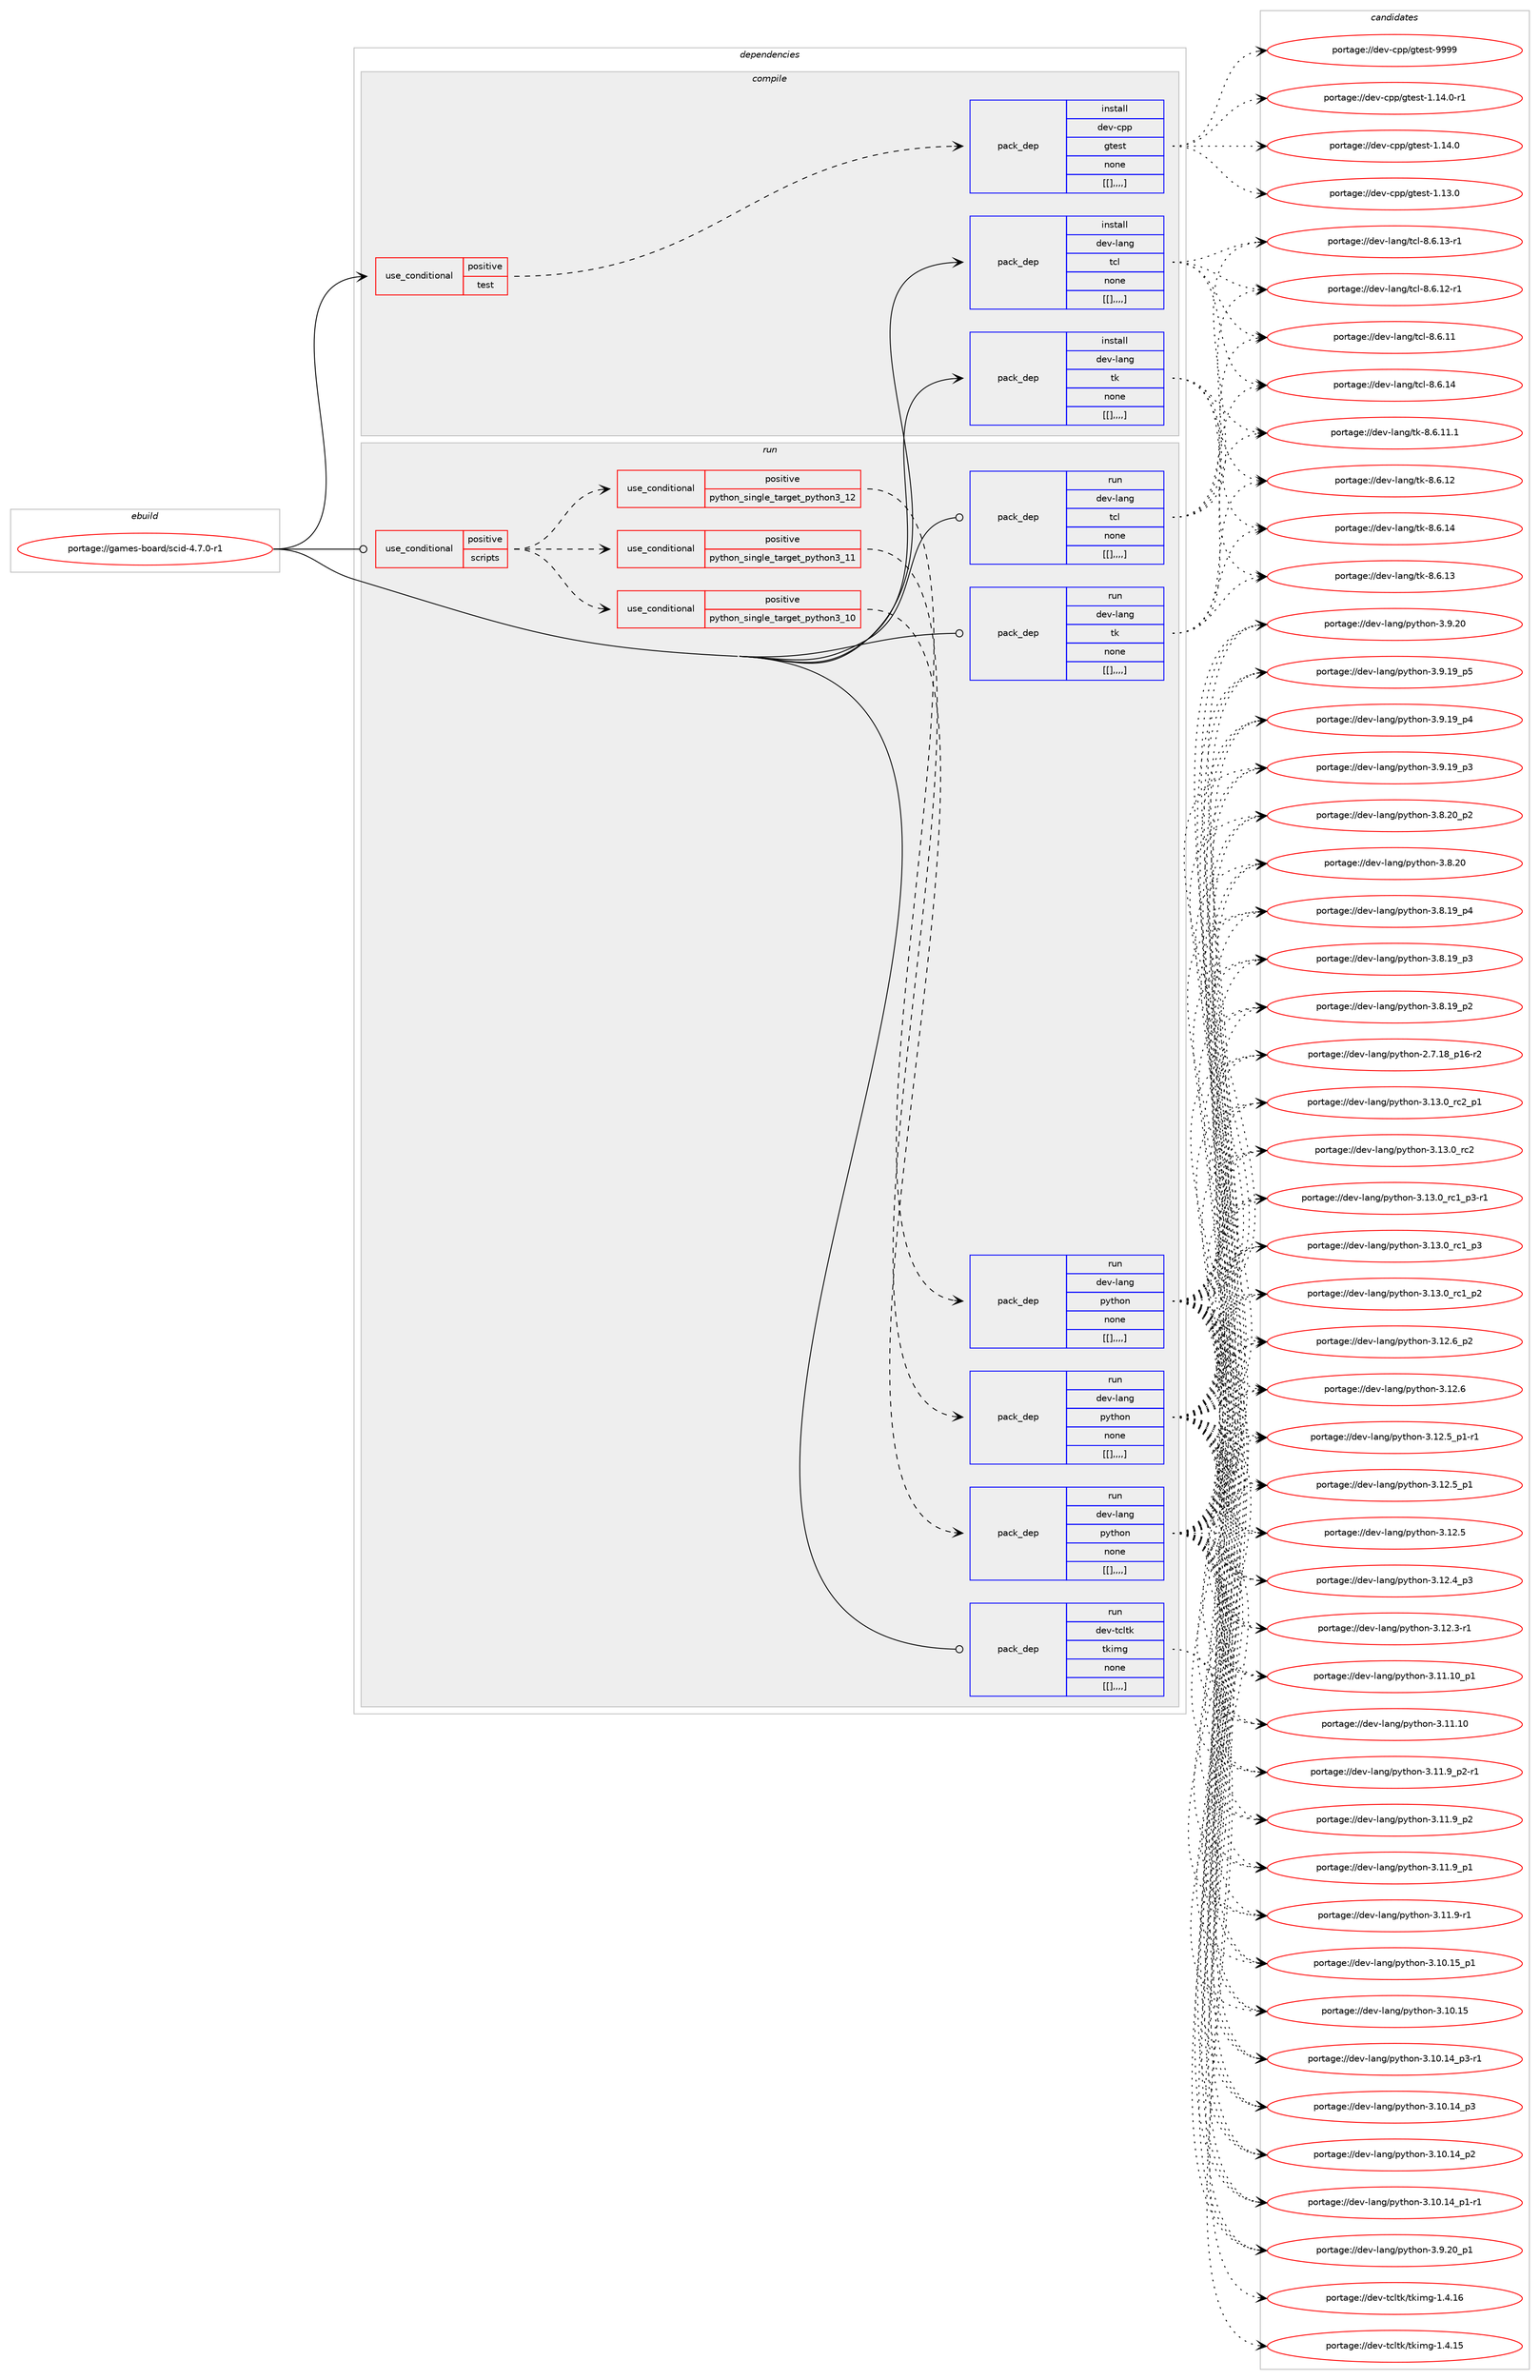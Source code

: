 digraph prolog {

# *************
# Graph options
# *************

newrank=true;
concentrate=true;
compound=true;
graph [rankdir=LR,fontname=Helvetica,fontsize=10,ranksep=1.5];#, ranksep=2.5, nodesep=0.2];
edge  [arrowhead=vee];
node  [fontname=Helvetica,fontsize=10];

# **********
# The ebuild
# **********

subgraph cluster_leftcol {
color=gray;
label=<<i>ebuild</i>>;
id [label="portage://games-board/scid-4.7.0-r1", color=red, width=4, href="../games-board/scid-4.7.0-r1.svg"];
}

# ****************
# The dependencies
# ****************

subgraph cluster_midcol {
color=gray;
label=<<i>dependencies</i>>;
subgraph cluster_compile {
fillcolor="#eeeeee";
style=filled;
label=<<i>compile</i>>;
subgraph cond65567 {
dependency230993 [label=<<TABLE BORDER="0" CELLBORDER="1" CELLSPACING="0" CELLPADDING="4"><TR><TD ROWSPAN="3" CELLPADDING="10">use_conditional</TD></TR><TR><TD>positive</TD></TR><TR><TD>test</TD></TR></TABLE>>, shape=none, color=red];
subgraph pack163951 {
dependency230994 [label=<<TABLE BORDER="0" CELLBORDER="1" CELLSPACING="0" CELLPADDING="4" WIDTH="220"><TR><TD ROWSPAN="6" CELLPADDING="30">pack_dep</TD></TR><TR><TD WIDTH="110">install</TD></TR><TR><TD>dev-cpp</TD></TR><TR><TD>gtest</TD></TR><TR><TD>none</TD></TR><TR><TD>[[],,,,]</TD></TR></TABLE>>, shape=none, color=blue];
}
dependency230993:e -> dependency230994:w [weight=20,style="dashed",arrowhead="vee"];
}
id:e -> dependency230993:w [weight=20,style="solid",arrowhead="vee"];
subgraph pack163952 {
dependency230995 [label=<<TABLE BORDER="0" CELLBORDER="1" CELLSPACING="0" CELLPADDING="4" WIDTH="220"><TR><TD ROWSPAN="6" CELLPADDING="30">pack_dep</TD></TR><TR><TD WIDTH="110">install</TD></TR><TR><TD>dev-lang</TD></TR><TR><TD>tcl</TD></TR><TR><TD>none</TD></TR><TR><TD>[[],,,,]</TD></TR></TABLE>>, shape=none, color=blue];
}
id:e -> dependency230995:w [weight=20,style="solid",arrowhead="vee"];
subgraph pack163953 {
dependency230996 [label=<<TABLE BORDER="0" CELLBORDER="1" CELLSPACING="0" CELLPADDING="4" WIDTH="220"><TR><TD ROWSPAN="6" CELLPADDING="30">pack_dep</TD></TR><TR><TD WIDTH="110">install</TD></TR><TR><TD>dev-lang</TD></TR><TR><TD>tk</TD></TR><TR><TD>none</TD></TR><TR><TD>[[],,,,]</TD></TR></TABLE>>, shape=none, color=blue];
}
id:e -> dependency230996:w [weight=20,style="solid",arrowhead="vee"];
}
subgraph cluster_compileandrun {
fillcolor="#eeeeee";
style=filled;
label=<<i>compile and run</i>>;
}
subgraph cluster_run {
fillcolor="#eeeeee";
style=filled;
label=<<i>run</i>>;
subgraph cond65568 {
dependency230997 [label=<<TABLE BORDER="0" CELLBORDER="1" CELLSPACING="0" CELLPADDING="4"><TR><TD ROWSPAN="3" CELLPADDING="10">use_conditional</TD></TR><TR><TD>positive</TD></TR><TR><TD>scripts</TD></TR></TABLE>>, shape=none, color=red];
subgraph cond65569 {
dependency230998 [label=<<TABLE BORDER="0" CELLBORDER="1" CELLSPACING="0" CELLPADDING="4"><TR><TD ROWSPAN="3" CELLPADDING="10">use_conditional</TD></TR><TR><TD>positive</TD></TR><TR><TD>python_single_target_python3_10</TD></TR></TABLE>>, shape=none, color=red];
subgraph pack163954 {
dependency230999 [label=<<TABLE BORDER="0" CELLBORDER="1" CELLSPACING="0" CELLPADDING="4" WIDTH="220"><TR><TD ROWSPAN="6" CELLPADDING="30">pack_dep</TD></TR><TR><TD WIDTH="110">run</TD></TR><TR><TD>dev-lang</TD></TR><TR><TD>python</TD></TR><TR><TD>none</TD></TR><TR><TD>[[],,,,]</TD></TR></TABLE>>, shape=none, color=blue];
}
dependency230998:e -> dependency230999:w [weight=20,style="dashed",arrowhead="vee"];
}
dependency230997:e -> dependency230998:w [weight=20,style="dashed",arrowhead="vee"];
subgraph cond65570 {
dependency231000 [label=<<TABLE BORDER="0" CELLBORDER="1" CELLSPACING="0" CELLPADDING="4"><TR><TD ROWSPAN="3" CELLPADDING="10">use_conditional</TD></TR><TR><TD>positive</TD></TR><TR><TD>python_single_target_python3_11</TD></TR></TABLE>>, shape=none, color=red];
subgraph pack163955 {
dependency231001 [label=<<TABLE BORDER="0" CELLBORDER="1" CELLSPACING="0" CELLPADDING="4" WIDTH="220"><TR><TD ROWSPAN="6" CELLPADDING="30">pack_dep</TD></TR><TR><TD WIDTH="110">run</TD></TR><TR><TD>dev-lang</TD></TR><TR><TD>python</TD></TR><TR><TD>none</TD></TR><TR><TD>[[],,,,]</TD></TR></TABLE>>, shape=none, color=blue];
}
dependency231000:e -> dependency231001:w [weight=20,style="dashed",arrowhead="vee"];
}
dependency230997:e -> dependency231000:w [weight=20,style="dashed",arrowhead="vee"];
subgraph cond65571 {
dependency231002 [label=<<TABLE BORDER="0" CELLBORDER="1" CELLSPACING="0" CELLPADDING="4"><TR><TD ROWSPAN="3" CELLPADDING="10">use_conditional</TD></TR><TR><TD>positive</TD></TR><TR><TD>python_single_target_python3_12</TD></TR></TABLE>>, shape=none, color=red];
subgraph pack163956 {
dependency231003 [label=<<TABLE BORDER="0" CELLBORDER="1" CELLSPACING="0" CELLPADDING="4" WIDTH="220"><TR><TD ROWSPAN="6" CELLPADDING="30">pack_dep</TD></TR><TR><TD WIDTH="110">run</TD></TR><TR><TD>dev-lang</TD></TR><TR><TD>python</TD></TR><TR><TD>none</TD></TR><TR><TD>[[],,,,]</TD></TR></TABLE>>, shape=none, color=blue];
}
dependency231002:e -> dependency231003:w [weight=20,style="dashed",arrowhead="vee"];
}
dependency230997:e -> dependency231002:w [weight=20,style="dashed",arrowhead="vee"];
}
id:e -> dependency230997:w [weight=20,style="solid",arrowhead="odot"];
subgraph pack163957 {
dependency231004 [label=<<TABLE BORDER="0" CELLBORDER="1" CELLSPACING="0" CELLPADDING="4" WIDTH="220"><TR><TD ROWSPAN="6" CELLPADDING="30">pack_dep</TD></TR><TR><TD WIDTH="110">run</TD></TR><TR><TD>dev-lang</TD></TR><TR><TD>tcl</TD></TR><TR><TD>none</TD></TR><TR><TD>[[],,,,]</TD></TR></TABLE>>, shape=none, color=blue];
}
id:e -> dependency231004:w [weight=20,style="solid",arrowhead="odot"];
subgraph pack163958 {
dependency231005 [label=<<TABLE BORDER="0" CELLBORDER="1" CELLSPACING="0" CELLPADDING="4" WIDTH="220"><TR><TD ROWSPAN="6" CELLPADDING="30">pack_dep</TD></TR><TR><TD WIDTH="110">run</TD></TR><TR><TD>dev-lang</TD></TR><TR><TD>tk</TD></TR><TR><TD>none</TD></TR><TR><TD>[[],,,,]</TD></TR></TABLE>>, shape=none, color=blue];
}
id:e -> dependency231005:w [weight=20,style="solid",arrowhead="odot"];
subgraph pack163959 {
dependency231006 [label=<<TABLE BORDER="0" CELLBORDER="1" CELLSPACING="0" CELLPADDING="4" WIDTH="220"><TR><TD ROWSPAN="6" CELLPADDING="30">pack_dep</TD></TR><TR><TD WIDTH="110">run</TD></TR><TR><TD>dev-tcltk</TD></TR><TR><TD>tkimg</TD></TR><TR><TD>none</TD></TR><TR><TD>[[],,,,]</TD></TR></TABLE>>, shape=none, color=blue];
}
id:e -> dependency231006:w [weight=20,style="solid",arrowhead="odot"];
}
}

# **************
# The candidates
# **************

subgraph cluster_choices {
rank=same;
color=gray;
label=<<i>candidates</i>>;

subgraph choice163951 {
color=black;
nodesep=1;
choice1001011184599112112471031161011151164557575757 [label="portage://dev-cpp/gtest-9999", color=red, width=4,href="../dev-cpp/gtest-9999.svg"];
choice100101118459911211247103116101115116454946495246484511449 [label="portage://dev-cpp/gtest-1.14.0-r1", color=red, width=4,href="../dev-cpp/gtest-1.14.0-r1.svg"];
choice10010111845991121124710311610111511645494649524648 [label="portage://dev-cpp/gtest-1.14.0", color=red, width=4,href="../dev-cpp/gtest-1.14.0.svg"];
choice10010111845991121124710311610111511645494649514648 [label="portage://dev-cpp/gtest-1.13.0", color=red, width=4,href="../dev-cpp/gtest-1.13.0.svg"];
dependency230994:e -> choice1001011184599112112471031161011151164557575757:w [style=dotted,weight="100"];
dependency230994:e -> choice100101118459911211247103116101115116454946495246484511449:w [style=dotted,weight="100"];
dependency230994:e -> choice10010111845991121124710311610111511645494649524648:w [style=dotted,weight="100"];
dependency230994:e -> choice10010111845991121124710311610111511645494649514648:w [style=dotted,weight="100"];
}
subgraph choice163952 {
color=black;
nodesep=1;
choice1001011184510897110103471169910845564654464952 [label="portage://dev-lang/tcl-8.6.14", color=red, width=4,href="../dev-lang/tcl-8.6.14.svg"];
choice10010111845108971101034711699108455646544649514511449 [label="portage://dev-lang/tcl-8.6.13-r1", color=red, width=4,href="../dev-lang/tcl-8.6.13-r1.svg"];
choice10010111845108971101034711699108455646544649504511449 [label="portage://dev-lang/tcl-8.6.12-r1", color=red, width=4,href="../dev-lang/tcl-8.6.12-r1.svg"];
choice1001011184510897110103471169910845564654464949 [label="portage://dev-lang/tcl-8.6.11", color=red, width=4,href="../dev-lang/tcl-8.6.11.svg"];
dependency230995:e -> choice1001011184510897110103471169910845564654464952:w [style=dotted,weight="100"];
dependency230995:e -> choice10010111845108971101034711699108455646544649514511449:w [style=dotted,weight="100"];
dependency230995:e -> choice10010111845108971101034711699108455646544649504511449:w [style=dotted,weight="100"];
dependency230995:e -> choice1001011184510897110103471169910845564654464949:w [style=dotted,weight="100"];
}
subgraph choice163953 {
color=black;
nodesep=1;
choice10010111845108971101034711610745564654464952 [label="portage://dev-lang/tk-8.6.14", color=red, width=4,href="../dev-lang/tk-8.6.14.svg"];
choice10010111845108971101034711610745564654464951 [label="portage://dev-lang/tk-8.6.13", color=red, width=4,href="../dev-lang/tk-8.6.13.svg"];
choice10010111845108971101034711610745564654464950 [label="portage://dev-lang/tk-8.6.12", color=red, width=4,href="../dev-lang/tk-8.6.12.svg"];
choice100101118451089711010347116107455646544649494649 [label="portage://dev-lang/tk-8.6.11.1", color=red, width=4,href="../dev-lang/tk-8.6.11.1.svg"];
dependency230996:e -> choice10010111845108971101034711610745564654464952:w [style=dotted,weight="100"];
dependency230996:e -> choice10010111845108971101034711610745564654464951:w [style=dotted,weight="100"];
dependency230996:e -> choice10010111845108971101034711610745564654464950:w [style=dotted,weight="100"];
dependency230996:e -> choice100101118451089711010347116107455646544649494649:w [style=dotted,weight="100"];
}
subgraph choice163954 {
color=black;
nodesep=1;
choice100101118451089711010347112121116104111110455146495146489511499509511249 [label="portage://dev-lang/python-3.13.0_rc2_p1", color=red, width=4,href="../dev-lang/python-3.13.0_rc2_p1.svg"];
choice10010111845108971101034711212111610411111045514649514648951149950 [label="portage://dev-lang/python-3.13.0_rc2", color=red, width=4,href="../dev-lang/python-3.13.0_rc2.svg"];
choice1001011184510897110103471121211161041111104551464951464895114994995112514511449 [label="portage://dev-lang/python-3.13.0_rc1_p3-r1", color=red, width=4,href="../dev-lang/python-3.13.0_rc1_p3-r1.svg"];
choice100101118451089711010347112121116104111110455146495146489511499499511251 [label="portage://dev-lang/python-3.13.0_rc1_p3", color=red, width=4,href="../dev-lang/python-3.13.0_rc1_p3.svg"];
choice100101118451089711010347112121116104111110455146495146489511499499511250 [label="portage://dev-lang/python-3.13.0_rc1_p2", color=red, width=4,href="../dev-lang/python-3.13.0_rc1_p2.svg"];
choice100101118451089711010347112121116104111110455146495046549511250 [label="portage://dev-lang/python-3.12.6_p2", color=red, width=4,href="../dev-lang/python-3.12.6_p2.svg"];
choice10010111845108971101034711212111610411111045514649504654 [label="portage://dev-lang/python-3.12.6", color=red, width=4,href="../dev-lang/python-3.12.6.svg"];
choice1001011184510897110103471121211161041111104551464950465395112494511449 [label="portage://dev-lang/python-3.12.5_p1-r1", color=red, width=4,href="../dev-lang/python-3.12.5_p1-r1.svg"];
choice100101118451089711010347112121116104111110455146495046539511249 [label="portage://dev-lang/python-3.12.5_p1", color=red, width=4,href="../dev-lang/python-3.12.5_p1.svg"];
choice10010111845108971101034711212111610411111045514649504653 [label="portage://dev-lang/python-3.12.5", color=red, width=4,href="../dev-lang/python-3.12.5.svg"];
choice100101118451089711010347112121116104111110455146495046529511251 [label="portage://dev-lang/python-3.12.4_p3", color=red, width=4,href="../dev-lang/python-3.12.4_p3.svg"];
choice100101118451089711010347112121116104111110455146495046514511449 [label="portage://dev-lang/python-3.12.3-r1", color=red, width=4,href="../dev-lang/python-3.12.3-r1.svg"];
choice10010111845108971101034711212111610411111045514649494649489511249 [label="portage://dev-lang/python-3.11.10_p1", color=red, width=4,href="../dev-lang/python-3.11.10_p1.svg"];
choice1001011184510897110103471121211161041111104551464949464948 [label="portage://dev-lang/python-3.11.10", color=red, width=4,href="../dev-lang/python-3.11.10.svg"];
choice1001011184510897110103471121211161041111104551464949465795112504511449 [label="portage://dev-lang/python-3.11.9_p2-r1", color=red, width=4,href="../dev-lang/python-3.11.9_p2-r1.svg"];
choice100101118451089711010347112121116104111110455146494946579511250 [label="portage://dev-lang/python-3.11.9_p2", color=red, width=4,href="../dev-lang/python-3.11.9_p2.svg"];
choice100101118451089711010347112121116104111110455146494946579511249 [label="portage://dev-lang/python-3.11.9_p1", color=red, width=4,href="../dev-lang/python-3.11.9_p1.svg"];
choice100101118451089711010347112121116104111110455146494946574511449 [label="portage://dev-lang/python-3.11.9-r1", color=red, width=4,href="../dev-lang/python-3.11.9-r1.svg"];
choice10010111845108971101034711212111610411111045514649484649539511249 [label="portage://dev-lang/python-3.10.15_p1", color=red, width=4,href="../dev-lang/python-3.10.15_p1.svg"];
choice1001011184510897110103471121211161041111104551464948464953 [label="portage://dev-lang/python-3.10.15", color=red, width=4,href="../dev-lang/python-3.10.15.svg"];
choice100101118451089711010347112121116104111110455146494846495295112514511449 [label="portage://dev-lang/python-3.10.14_p3-r1", color=red, width=4,href="../dev-lang/python-3.10.14_p3-r1.svg"];
choice10010111845108971101034711212111610411111045514649484649529511251 [label="portage://dev-lang/python-3.10.14_p3", color=red, width=4,href="../dev-lang/python-3.10.14_p3.svg"];
choice10010111845108971101034711212111610411111045514649484649529511250 [label="portage://dev-lang/python-3.10.14_p2", color=red, width=4,href="../dev-lang/python-3.10.14_p2.svg"];
choice100101118451089711010347112121116104111110455146494846495295112494511449 [label="portage://dev-lang/python-3.10.14_p1-r1", color=red, width=4,href="../dev-lang/python-3.10.14_p1-r1.svg"];
choice100101118451089711010347112121116104111110455146574650489511249 [label="portage://dev-lang/python-3.9.20_p1", color=red, width=4,href="../dev-lang/python-3.9.20_p1.svg"];
choice10010111845108971101034711212111610411111045514657465048 [label="portage://dev-lang/python-3.9.20", color=red, width=4,href="../dev-lang/python-3.9.20.svg"];
choice100101118451089711010347112121116104111110455146574649579511253 [label="portage://dev-lang/python-3.9.19_p5", color=red, width=4,href="../dev-lang/python-3.9.19_p5.svg"];
choice100101118451089711010347112121116104111110455146574649579511252 [label="portage://dev-lang/python-3.9.19_p4", color=red, width=4,href="../dev-lang/python-3.9.19_p4.svg"];
choice100101118451089711010347112121116104111110455146574649579511251 [label="portage://dev-lang/python-3.9.19_p3", color=red, width=4,href="../dev-lang/python-3.9.19_p3.svg"];
choice100101118451089711010347112121116104111110455146564650489511250 [label="portage://dev-lang/python-3.8.20_p2", color=red, width=4,href="../dev-lang/python-3.8.20_p2.svg"];
choice10010111845108971101034711212111610411111045514656465048 [label="portage://dev-lang/python-3.8.20", color=red, width=4,href="../dev-lang/python-3.8.20.svg"];
choice100101118451089711010347112121116104111110455146564649579511252 [label="portage://dev-lang/python-3.8.19_p4", color=red, width=4,href="../dev-lang/python-3.8.19_p4.svg"];
choice100101118451089711010347112121116104111110455146564649579511251 [label="portage://dev-lang/python-3.8.19_p3", color=red, width=4,href="../dev-lang/python-3.8.19_p3.svg"];
choice100101118451089711010347112121116104111110455146564649579511250 [label="portage://dev-lang/python-3.8.19_p2", color=red, width=4,href="../dev-lang/python-3.8.19_p2.svg"];
choice100101118451089711010347112121116104111110455046554649569511249544511450 [label="portage://dev-lang/python-2.7.18_p16-r2", color=red, width=4,href="../dev-lang/python-2.7.18_p16-r2.svg"];
dependency230999:e -> choice100101118451089711010347112121116104111110455146495146489511499509511249:w [style=dotted,weight="100"];
dependency230999:e -> choice10010111845108971101034711212111610411111045514649514648951149950:w [style=dotted,weight="100"];
dependency230999:e -> choice1001011184510897110103471121211161041111104551464951464895114994995112514511449:w [style=dotted,weight="100"];
dependency230999:e -> choice100101118451089711010347112121116104111110455146495146489511499499511251:w [style=dotted,weight="100"];
dependency230999:e -> choice100101118451089711010347112121116104111110455146495146489511499499511250:w [style=dotted,weight="100"];
dependency230999:e -> choice100101118451089711010347112121116104111110455146495046549511250:w [style=dotted,weight="100"];
dependency230999:e -> choice10010111845108971101034711212111610411111045514649504654:w [style=dotted,weight="100"];
dependency230999:e -> choice1001011184510897110103471121211161041111104551464950465395112494511449:w [style=dotted,weight="100"];
dependency230999:e -> choice100101118451089711010347112121116104111110455146495046539511249:w [style=dotted,weight="100"];
dependency230999:e -> choice10010111845108971101034711212111610411111045514649504653:w [style=dotted,weight="100"];
dependency230999:e -> choice100101118451089711010347112121116104111110455146495046529511251:w [style=dotted,weight="100"];
dependency230999:e -> choice100101118451089711010347112121116104111110455146495046514511449:w [style=dotted,weight="100"];
dependency230999:e -> choice10010111845108971101034711212111610411111045514649494649489511249:w [style=dotted,weight="100"];
dependency230999:e -> choice1001011184510897110103471121211161041111104551464949464948:w [style=dotted,weight="100"];
dependency230999:e -> choice1001011184510897110103471121211161041111104551464949465795112504511449:w [style=dotted,weight="100"];
dependency230999:e -> choice100101118451089711010347112121116104111110455146494946579511250:w [style=dotted,weight="100"];
dependency230999:e -> choice100101118451089711010347112121116104111110455146494946579511249:w [style=dotted,weight="100"];
dependency230999:e -> choice100101118451089711010347112121116104111110455146494946574511449:w [style=dotted,weight="100"];
dependency230999:e -> choice10010111845108971101034711212111610411111045514649484649539511249:w [style=dotted,weight="100"];
dependency230999:e -> choice1001011184510897110103471121211161041111104551464948464953:w [style=dotted,weight="100"];
dependency230999:e -> choice100101118451089711010347112121116104111110455146494846495295112514511449:w [style=dotted,weight="100"];
dependency230999:e -> choice10010111845108971101034711212111610411111045514649484649529511251:w [style=dotted,weight="100"];
dependency230999:e -> choice10010111845108971101034711212111610411111045514649484649529511250:w [style=dotted,weight="100"];
dependency230999:e -> choice100101118451089711010347112121116104111110455146494846495295112494511449:w [style=dotted,weight="100"];
dependency230999:e -> choice100101118451089711010347112121116104111110455146574650489511249:w [style=dotted,weight="100"];
dependency230999:e -> choice10010111845108971101034711212111610411111045514657465048:w [style=dotted,weight="100"];
dependency230999:e -> choice100101118451089711010347112121116104111110455146574649579511253:w [style=dotted,weight="100"];
dependency230999:e -> choice100101118451089711010347112121116104111110455146574649579511252:w [style=dotted,weight="100"];
dependency230999:e -> choice100101118451089711010347112121116104111110455146574649579511251:w [style=dotted,weight="100"];
dependency230999:e -> choice100101118451089711010347112121116104111110455146564650489511250:w [style=dotted,weight="100"];
dependency230999:e -> choice10010111845108971101034711212111610411111045514656465048:w [style=dotted,weight="100"];
dependency230999:e -> choice100101118451089711010347112121116104111110455146564649579511252:w [style=dotted,weight="100"];
dependency230999:e -> choice100101118451089711010347112121116104111110455146564649579511251:w [style=dotted,weight="100"];
dependency230999:e -> choice100101118451089711010347112121116104111110455146564649579511250:w [style=dotted,weight="100"];
dependency230999:e -> choice100101118451089711010347112121116104111110455046554649569511249544511450:w [style=dotted,weight="100"];
}
subgraph choice163955 {
color=black;
nodesep=1;
choice100101118451089711010347112121116104111110455146495146489511499509511249 [label="portage://dev-lang/python-3.13.0_rc2_p1", color=red, width=4,href="../dev-lang/python-3.13.0_rc2_p1.svg"];
choice10010111845108971101034711212111610411111045514649514648951149950 [label="portage://dev-lang/python-3.13.0_rc2", color=red, width=4,href="../dev-lang/python-3.13.0_rc2.svg"];
choice1001011184510897110103471121211161041111104551464951464895114994995112514511449 [label="portage://dev-lang/python-3.13.0_rc1_p3-r1", color=red, width=4,href="../dev-lang/python-3.13.0_rc1_p3-r1.svg"];
choice100101118451089711010347112121116104111110455146495146489511499499511251 [label="portage://dev-lang/python-3.13.0_rc1_p3", color=red, width=4,href="../dev-lang/python-3.13.0_rc1_p3.svg"];
choice100101118451089711010347112121116104111110455146495146489511499499511250 [label="portage://dev-lang/python-3.13.0_rc1_p2", color=red, width=4,href="../dev-lang/python-3.13.0_rc1_p2.svg"];
choice100101118451089711010347112121116104111110455146495046549511250 [label="portage://dev-lang/python-3.12.6_p2", color=red, width=4,href="../dev-lang/python-3.12.6_p2.svg"];
choice10010111845108971101034711212111610411111045514649504654 [label="portage://dev-lang/python-3.12.6", color=red, width=4,href="../dev-lang/python-3.12.6.svg"];
choice1001011184510897110103471121211161041111104551464950465395112494511449 [label="portage://dev-lang/python-3.12.5_p1-r1", color=red, width=4,href="../dev-lang/python-3.12.5_p1-r1.svg"];
choice100101118451089711010347112121116104111110455146495046539511249 [label="portage://dev-lang/python-3.12.5_p1", color=red, width=4,href="../dev-lang/python-3.12.5_p1.svg"];
choice10010111845108971101034711212111610411111045514649504653 [label="portage://dev-lang/python-3.12.5", color=red, width=4,href="../dev-lang/python-3.12.5.svg"];
choice100101118451089711010347112121116104111110455146495046529511251 [label="portage://dev-lang/python-3.12.4_p3", color=red, width=4,href="../dev-lang/python-3.12.4_p3.svg"];
choice100101118451089711010347112121116104111110455146495046514511449 [label="portage://dev-lang/python-3.12.3-r1", color=red, width=4,href="../dev-lang/python-3.12.3-r1.svg"];
choice10010111845108971101034711212111610411111045514649494649489511249 [label="portage://dev-lang/python-3.11.10_p1", color=red, width=4,href="../dev-lang/python-3.11.10_p1.svg"];
choice1001011184510897110103471121211161041111104551464949464948 [label="portage://dev-lang/python-3.11.10", color=red, width=4,href="../dev-lang/python-3.11.10.svg"];
choice1001011184510897110103471121211161041111104551464949465795112504511449 [label="portage://dev-lang/python-3.11.9_p2-r1", color=red, width=4,href="../dev-lang/python-3.11.9_p2-r1.svg"];
choice100101118451089711010347112121116104111110455146494946579511250 [label="portage://dev-lang/python-3.11.9_p2", color=red, width=4,href="../dev-lang/python-3.11.9_p2.svg"];
choice100101118451089711010347112121116104111110455146494946579511249 [label="portage://dev-lang/python-3.11.9_p1", color=red, width=4,href="../dev-lang/python-3.11.9_p1.svg"];
choice100101118451089711010347112121116104111110455146494946574511449 [label="portage://dev-lang/python-3.11.9-r1", color=red, width=4,href="../dev-lang/python-3.11.9-r1.svg"];
choice10010111845108971101034711212111610411111045514649484649539511249 [label="portage://dev-lang/python-3.10.15_p1", color=red, width=4,href="../dev-lang/python-3.10.15_p1.svg"];
choice1001011184510897110103471121211161041111104551464948464953 [label="portage://dev-lang/python-3.10.15", color=red, width=4,href="../dev-lang/python-3.10.15.svg"];
choice100101118451089711010347112121116104111110455146494846495295112514511449 [label="portage://dev-lang/python-3.10.14_p3-r1", color=red, width=4,href="../dev-lang/python-3.10.14_p3-r1.svg"];
choice10010111845108971101034711212111610411111045514649484649529511251 [label="portage://dev-lang/python-3.10.14_p3", color=red, width=4,href="../dev-lang/python-3.10.14_p3.svg"];
choice10010111845108971101034711212111610411111045514649484649529511250 [label="portage://dev-lang/python-3.10.14_p2", color=red, width=4,href="../dev-lang/python-3.10.14_p2.svg"];
choice100101118451089711010347112121116104111110455146494846495295112494511449 [label="portage://dev-lang/python-3.10.14_p1-r1", color=red, width=4,href="../dev-lang/python-3.10.14_p1-r1.svg"];
choice100101118451089711010347112121116104111110455146574650489511249 [label="portage://dev-lang/python-3.9.20_p1", color=red, width=4,href="../dev-lang/python-3.9.20_p1.svg"];
choice10010111845108971101034711212111610411111045514657465048 [label="portage://dev-lang/python-3.9.20", color=red, width=4,href="../dev-lang/python-3.9.20.svg"];
choice100101118451089711010347112121116104111110455146574649579511253 [label="portage://dev-lang/python-3.9.19_p5", color=red, width=4,href="../dev-lang/python-3.9.19_p5.svg"];
choice100101118451089711010347112121116104111110455146574649579511252 [label="portage://dev-lang/python-3.9.19_p4", color=red, width=4,href="../dev-lang/python-3.9.19_p4.svg"];
choice100101118451089711010347112121116104111110455146574649579511251 [label="portage://dev-lang/python-3.9.19_p3", color=red, width=4,href="../dev-lang/python-3.9.19_p3.svg"];
choice100101118451089711010347112121116104111110455146564650489511250 [label="portage://dev-lang/python-3.8.20_p2", color=red, width=4,href="../dev-lang/python-3.8.20_p2.svg"];
choice10010111845108971101034711212111610411111045514656465048 [label="portage://dev-lang/python-3.8.20", color=red, width=4,href="../dev-lang/python-3.8.20.svg"];
choice100101118451089711010347112121116104111110455146564649579511252 [label="portage://dev-lang/python-3.8.19_p4", color=red, width=4,href="../dev-lang/python-3.8.19_p4.svg"];
choice100101118451089711010347112121116104111110455146564649579511251 [label="portage://dev-lang/python-3.8.19_p3", color=red, width=4,href="../dev-lang/python-3.8.19_p3.svg"];
choice100101118451089711010347112121116104111110455146564649579511250 [label="portage://dev-lang/python-3.8.19_p2", color=red, width=4,href="../dev-lang/python-3.8.19_p2.svg"];
choice100101118451089711010347112121116104111110455046554649569511249544511450 [label="portage://dev-lang/python-2.7.18_p16-r2", color=red, width=4,href="../dev-lang/python-2.7.18_p16-r2.svg"];
dependency231001:e -> choice100101118451089711010347112121116104111110455146495146489511499509511249:w [style=dotted,weight="100"];
dependency231001:e -> choice10010111845108971101034711212111610411111045514649514648951149950:w [style=dotted,weight="100"];
dependency231001:e -> choice1001011184510897110103471121211161041111104551464951464895114994995112514511449:w [style=dotted,weight="100"];
dependency231001:e -> choice100101118451089711010347112121116104111110455146495146489511499499511251:w [style=dotted,weight="100"];
dependency231001:e -> choice100101118451089711010347112121116104111110455146495146489511499499511250:w [style=dotted,weight="100"];
dependency231001:e -> choice100101118451089711010347112121116104111110455146495046549511250:w [style=dotted,weight="100"];
dependency231001:e -> choice10010111845108971101034711212111610411111045514649504654:w [style=dotted,weight="100"];
dependency231001:e -> choice1001011184510897110103471121211161041111104551464950465395112494511449:w [style=dotted,weight="100"];
dependency231001:e -> choice100101118451089711010347112121116104111110455146495046539511249:w [style=dotted,weight="100"];
dependency231001:e -> choice10010111845108971101034711212111610411111045514649504653:w [style=dotted,weight="100"];
dependency231001:e -> choice100101118451089711010347112121116104111110455146495046529511251:w [style=dotted,weight="100"];
dependency231001:e -> choice100101118451089711010347112121116104111110455146495046514511449:w [style=dotted,weight="100"];
dependency231001:e -> choice10010111845108971101034711212111610411111045514649494649489511249:w [style=dotted,weight="100"];
dependency231001:e -> choice1001011184510897110103471121211161041111104551464949464948:w [style=dotted,weight="100"];
dependency231001:e -> choice1001011184510897110103471121211161041111104551464949465795112504511449:w [style=dotted,weight="100"];
dependency231001:e -> choice100101118451089711010347112121116104111110455146494946579511250:w [style=dotted,weight="100"];
dependency231001:e -> choice100101118451089711010347112121116104111110455146494946579511249:w [style=dotted,weight="100"];
dependency231001:e -> choice100101118451089711010347112121116104111110455146494946574511449:w [style=dotted,weight="100"];
dependency231001:e -> choice10010111845108971101034711212111610411111045514649484649539511249:w [style=dotted,weight="100"];
dependency231001:e -> choice1001011184510897110103471121211161041111104551464948464953:w [style=dotted,weight="100"];
dependency231001:e -> choice100101118451089711010347112121116104111110455146494846495295112514511449:w [style=dotted,weight="100"];
dependency231001:e -> choice10010111845108971101034711212111610411111045514649484649529511251:w [style=dotted,weight="100"];
dependency231001:e -> choice10010111845108971101034711212111610411111045514649484649529511250:w [style=dotted,weight="100"];
dependency231001:e -> choice100101118451089711010347112121116104111110455146494846495295112494511449:w [style=dotted,weight="100"];
dependency231001:e -> choice100101118451089711010347112121116104111110455146574650489511249:w [style=dotted,weight="100"];
dependency231001:e -> choice10010111845108971101034711212111610411111045514657465048:w [style=dotted,weight="100"];
dependency231001:e -> choice100101118451089711010347112121116104111110455146574649579511253:w [style=dotted,weight="100"];
dependency231001:e -> choice100101118451089711010347112121116104111110455146574649579511252:w [style=dotted,weight="100"];
dependency231001:e -> choice100101118451089711010347112121116104111110455146574649579511251:w [style=dotted,weight="100"];
dependency231001:e -> choice100101118451089711010347112121116104111110455146564650489511250:w [style=dotted,weight="100"];
dependency231001:e -> choice10010111845108971101034711212111610411111045514656465048:w [style=dotted,weight="100"];
dependency231001:e -> choice100101118451089711010347112121116104111110455146564649579511252:w [style=dotted,weight="100"];
dependency231001:e -> choice100101118451089711010347112121116104111110455146564649579511251:w [style=dotted,weight="100"];
dependency231001:e -> choice100101118451089711010347112121116104111110455146564649579511250:w [style=dotted,weight="100"];
dependency231001:e -> choice100101118451089711010347112121116104111110455046554649569511249544511450:w [style=dotted,weight="100"];
}
subgraph choice163956 {
color=black;
nodesep=1;
choice100101118451089711010347112121116104111110455146495146489511499509511249 [label="portage://dev-lang/python-3.13.0_rc2_p1", color=red, width=4,href="../dev-lang/python-3.13.0_rc2_p1.svg"];
choice10010111845108971101034711212111610411111045514649514648951149950 [label="portage://dev-lang/python-3.13.0_rc2", color=red, width=4,href="../dev-lang/python-3.13.0_rc2.svg"];
choice1001011184510897110103471121211161041111104551464951464895114994995112514511449 [label="portage://dev-lang/python-3.13.0_rc1_p3-r1", color=red, width=4,href="../dev-lang/python-3.13.0_rc1_p3-r1.svg"];
choice100101118451089711010347112121116104111110455146495146489511499499511251 [label="portage://dev-lang/python-3.13.0_rc1_p3", color=red, width=4,href="../dev-lang/python-3.13.0_rc1_p3.svg"];
choice100101118451089711010347112121116104111110455146495146489511499499511250 [label="portage://dev-lang/python-3.13.0_rc1_p2", color=red, width=4,href="../dev-lang/python-3.13.0_rc1_p2.svg"];
choice100101118451089711010347112121116104111110455146495046549511250 [label="portage://dev-lang/python-3.12.6_p2", color=red, width=4,href="../dev-lang/python-3.12.6_p2.svg"];
choice10010111845108971101034711212111610411111045514649504654 [label="portage://dev-lang/python-3.12.6", color=red, width=4,href="../dev-lang/python-3.12.6.svg"];
choice1001011184510897110103471121211161041111104551464950465395112494511449 [label="portage://dev-lang/python-3.12.5_p1-r1", color=red, width=4,href="../dev-lang/python-3.12.5_p1-r1.svg"];
choice100101118451089711010347112121116104111110455146495046539511249 [label="portage://dev-lang/python-3.12.5_p1", color=red, width=4,href="../dev-lang/python-3.12.5_p1.svg"];
choice10010111845108971101034711212111610411111045514649504653 [label="portage://dev-lang/python-3.12.5", color=red, width=4,href="../dev-lang/python-3.12.5.svg"];
choice100101118451089711010347112121116104111110455146495046529511251 [label="portage://dev-lang/python-3.12.4_p3", color=red, width=4,href="../dev-lang/python-3.12.4_p3.svg"];
choice100101118451089711010347112121116104111110455146495046514511449 [label="portage://dev-lang/python-3.12.3-r1", color=red, width=4,href="../dev-lang/python-3.12.3-r1.svg"];
choice10010111845108971101034711212111610411111045514649494649489511249 [label="portage://dev-lang/python-3.11.10_p1", color=red, width=4,href="../dev-lang/python-3.11.10_p1.svg"];
choice1001011184510897110103471121211161041111104551464949464948 [label="portage://dev-lang/python-3.11.10", color=red, width=4,href="../dev-lang/python-3.11.10.svg"];
choice1001011184510897110103471121211161041111104551464949465795112504511449 [label="portage://dev-lang/python-3.11.9_p2-r1", color=red, width=4,href="../dev-lang/python-3.11.9_p2-r1.svg"];
choice100101118451089711010347112121116104111110455146494946579511250 [label="portage://dev-lang/python-3.11.9_p2", color=red, width=4,href="../dev-lang/python-3.11.9_p2.svg"];
choice100101118451089711010347112121116104111110455146494946579511249 [label="portage://dev-lang/python-3.11.9_p1", color=red, width=4,href="../dev-lang/python-3.11.9_p1.svg"];
choice100101118451089711010347112121116104111110455146494946574511449 [label="portage://dev-lang/python-3.11.9-r1", color=red, width=4,href="../dev-lang/python-3.11.9-r1.svg"];
choice10010111845108971101034711212111610411111045514649484649539511249 [label="portage://dev-lang/python-3.10.15_p1", color=red, width=4,href="../dev-lang/python-3.10.15_p1.svg"];
choice1001011184510897110103471121211161041111104551464948464953 [label="portage://dev-lang/python-3.10.15", color=red, width=4,href="../dev-lang/python-3.10.15.svg"];
choice100101118451089711010347112121116104111110455146494846495295112514511449 [label="portage://dev-lang/python-3.10.14_p3-r1", color=red, width=4,href="../dev-lang/python-3.10.14_p3-r1.svg"];
choice10010111845108971101034711212111610411111045514649484649529511251 [label="portage://dev-lang/python-3.10.14_p3", color=red, width=4,href="../dev-lang/python-3.10.14_p3.svg"];
choice10010111845108971101034711212111610411111045514649484649529511250 [label="portage://dev-lang/python-3.10.14_p2", color=red, width=4,href="../dev-lang/python-3.10.14_p2.svg"];
choice100101118451089711010347112121116104111110455146494846495295112494511449 [label="portage://dev-lang/python-3.10.14_p1-r1", color=red, width=4,href="../dev-lang/python-3.10.14_p1-r1.svg"];
choice100101118451089711010347112121116104111110455146574650489511249 [label="portage://dev-lang/python-3.9.20_p1", color=red, width=4,href="../dev-lang/python-3.9.20_p1.svg"];
choice10010111845108971101034711212111610411111045514657465048 [label="portage://dev-lang/python-3.9.20", color=red, width=4,href="../dev-lang/python-3.9.20.svg"];
choice100101118451089711010347112121116104111110455146574649579511253 [label="portage://dev-lang/python-3.9.19_p5", color=red, width=4,href="../dev-lang/python-3.9.19_p5.svg"];
choice100101118451089711010347112121116104111110455146574649579511252 [label="portage://dev-lang/python-3.9.19_p4", color=red, width=4,href="../dev-lang/python-3.9.19_p4.svg"];
choice100101118451089711010347112121116104111110455146574649579511251 [label="portage://dev-lang/python-3.9.19_p3", color=red, width=4,href="../dev-lang/python-3.9.19_p3.svg"];
choice100101118451089711010347112121116104111110455146564650489511250 [label="portage://dev-lang/python-3.8.20_p2", color=red, width=4,href="../dev-lang/python-3.8.20_p2.svg"];
choice10010111845108971101034711212111610411111045514656465048 [label="portage://dev-lang/python-3.8.20", color=red, width=4,href="../dev-lang/python-3.8.20.svg"];
choice100101118451089711010347112121116104111110455146564649579511252 [label="portage://dev-lang/python-3.8.19_p4", color=red, width=4,href="../dev-lang/python-3.8.19_p4.svg"];
choice100101118451089711010347112121116104111110455146564649579511251 [label="portage://dev-lang/python-3.8.19_p3", color=red, width=4,href="../dev-lang/python-3.8.19_p3.svg"];
choice100101118451089711010347112121116104111110455146564649579511250 [label="portage://dev-lang/python-3.8.19_p2", color=red, width=4,href="../dev-lang/python-3.8.19_p2.svg"];
choice100101118451089711010347112121116104111110455046554649569511249544511450 [label="portage://dev-lang/python-2.7.18_p16-r2", color=red, width=4,href="../dev-lang/python-2.7.18_p16-r2.svg"];
dependency231003:e -> choice100101118451089711010347112121116104111110455146495146489511499509511249:w [style=dotted,weight="100"];
dependency231003:e -> choice10010111845108971101034711212111610411111045514649514648951149950:w [style=dotted,weight="100"];
dependency231003:e -> choice1001011184510897110103471121211161041111104551464951464895114994995112514511449:w [style=dotted,weight="100"];
dependency231003:e -> choice100101118451089711010347112121116104111110455146495146489511499499511251:w [style=dotted,weight="100"];
dependency231003:e -> choice100101118451089711010347112121116104111110455146495146489511499499511250:w [style=dotted,weight="100"];
dependency231003:e -> choice100101118451089711010347112121116104111110455146495046549511250:w [style=dotted,weight="100"];
dependency231003:e -> choice10010111845108971101034711212111610411111045514649504654:w [style=dotted,weight="100"];
dependency231003:e -> choice1001011184510897110103471121211161041111104551464950465395112494511449:w [style=dotted,weight="100"];
dependency231003:e -> choice100101118451089711010347112121116104111110455146495046539511249:w [style=dotted,weight="100"];
dependency231003:e -> choice10010111845108971101034711212111610411111045514649504653:w [style=dotted,weight="100"];
dependency231003:e -> choice100101118451089711010347112121116104111110455146495046529511251:w [style=dotted,weight="100"];
dependency231003:e -> choice100101118451089711010347112121116104111110455146495046514511449:w [style=dotted,weight="100"];
dependency231003:e -> choice10010111845108971101034711212111610411111045514649494649489511249:w [style=dotted,weight="100"];
dependency231003:e -> choice1001011184510897110103471121211161041111104551464949464948:w [style=dotted,weight="100"];
dependency231003:e -> choice1001011184510897110103471121211161041111104551464949465795112504511449:w [style=dotted,weight="100"];
dependency231003:e -> choice100101118451089711010347112121116104111110455146494946579511250:w [style=dotted,weight="100"];
dependency231003:e -> choice100101118451089711010347112121116104111110455146494946579511249:w [style=dotted,weight="100"];
dependency231003:e -> choice100101118451089711010347112121116104111110455146494946574511449:w [style=dotted,weight="100"];
dependency231003:e -> choice10010111845108971101034711212111610411111045514649484649539511249:w [style=dotted,weight="100"];
dependency231003:e -> choice1001011184510897110103471121211161041111104551464948464953:w [style=dotted,weight="100"];
dependency231003:e -> choice100101118451089711010347112121116104111110455146494846495295112514511449:w [style=dotted,weight="100"];
dependency231003:e -> choice10010111845108971101034711212111610411111045514649484649529511251:w [style=dotted,weight="100"];
dependency231003:e -> choice10010111845108971101034711212111610411111045514649484649529511250:w [style=dotted,weight="100"];
dependency231003:e -> choice100101118451089711010347112121116104111110455146494846495295112494511449:w [style=dotted,weight="100"];
dependency231003:e -> choice100101118451089711010347112121116104111110455146574650489511249:w [style=dotted,weight="100"];
dependency231003:e -> choice10010111845108971101034711212111610411111045514657465048:w [style=dotted,weight="100"];
dependency231003:e -> choice100101118451089711010347112121116104111110455146574649579511253:w [style=dotted,weight="100"];
dependency231003:e -> choice100101118451089711010347112121116104111110455146574649579511252:w [style=dotted,weight="100"];
dependency231003:e -> choice100101118451089711010347112121116104111110455146574649579511251:w [style=dotted,weight="100"];
dependency231003:e -> choice100101118451089711010347112121116104111110455146564650489511250:w [style=dotted,weight="100"];
dependency231003:e -> choice10010111845108971101034711212111610411111045514656465048:w [style=dotted,weight="100"];
dependency231003:e -> choice100101118451089711010347112121116104111110455146564649579511252:w [style=dotted,weight="100"];
dependency231003:e -> choice100101118451089711010347112121116104111110455146564649579511251:w [style=dotted,weight="100"];
dependency231003:e -> choice100101118451089711010347112121116104111110455146564649579511250:w [style=dotted,weight="100"];
dependency231003:e -> choice100101118451089711010347112121116104111110455046554649569511249544511450:w [style=dotted,weight="100"];
}
subgraph choice163957 {
color=black;
nodesep=1;
choice1001011184510897110103471169910845564654464952 [label="portage://dev-lang/tcl-8.6.14", color=red, width=4,href="../dev-lang/tcl-8.6.14.svg"];
choice10010111845108971101034711699108455646544649514511449 [label="portage://dev-lang/tcl-8.6.13-r1", color=red, width=4,href="../dev-lang/tcl-8.6.13-r1.svg"];
choice10010111845108971101034711699108455646544649504511449 [label="portage://dev-lang/tcl-8.6.12-r1", color=red, width=4,href="../dev-lang/tcl-8.6.12-r1.svg"];
choice1001011184510897110103471169910845564654464949 [label="portage://dev-lang/tcl-8.6.11", color=red, width=4,href="../dev-lang/tcl-8.6.11.svg"];
dependency231004:e -> choice1001011184510897110103471169910845564654464952:w [style=dotted,weight="100"];
dependency231004:e -> choice10010111845108971101034711699108455646544649514511449:w [style=dotted,weight="100"];
dependency231004:e -> choice10010111845108971101034711699108455646544649504511449:w [style=dotted,weight="100"];
dependency231004:e -> choice1001011184510897110103471169910845564654464949:w [style=dotted,weight="100"];
}
subgraph choice163958 {
color=black;
nodesep=1;
choice10010111845108971101034711610745564654464952 [label="portage://dev-lang/tk-8.6.14", color=red, width=4,href="../dev-lang/tk-8.6.14.svg"];
choice10010111845108971101034711610745564654464951 [label="portage://dev-lang/tk-8.6.13", color=red, width=4,href="../dev-lang/tk-8.6.13.svg"];
choice10010111845108971101034711610745564654464950 [label="portage://dev-lang/tk-8.6.12", color=red, width=4,href="../dev-lang/tk-8.6.12.svg"];
choice100101118451089711010347116107455646544649494649 [label="portage://dev-lang/tk-8.6.11.1", color=red, width=4,href="../dev-lang/tk-8.6.11.1.svg"];
dependency231005:e -> choice10010111845108971101034711610745564654464952:w [style=dotted,weight="100"];
dependency231005:e -> choice10010111845108971101034711610745564654464951:w [style=dotted,weight="100"];
dependency231005:e -> choice10010111845108971101034711610745564654464950:w [style=dotted,weight="100"];
dependency231005:e -> choice100101118451089711010347116107455646544649494649:w [style=dotted,weight="100"];
}
subgraph choice163959 {
color=black;
nodesep=1;
choice10010111845116991081161074711610710510910345494652464954 [label="portage://dev-tcltk/tkimg-1.4.16", color=red, width=4,href="../dev-tcltk/tkimg-1.4.16.svg"];
choice10010111845116991081161074711610710510910345494652464953 [label="portage://dev-tcltk/tkimg-1.4.15", color=red, width=4,href="../dev-tcltk/tkimg-1.4.15.svg"];
dependency231006:e -> choice10010111845116991081161074711610710510910345494652464954:w [style=dotted,weight="100"];
dependency231006:e -> choice10010111845116991081161074711610710510910345494652464953:w [style=dotted,weight="100"];
}
}

}
